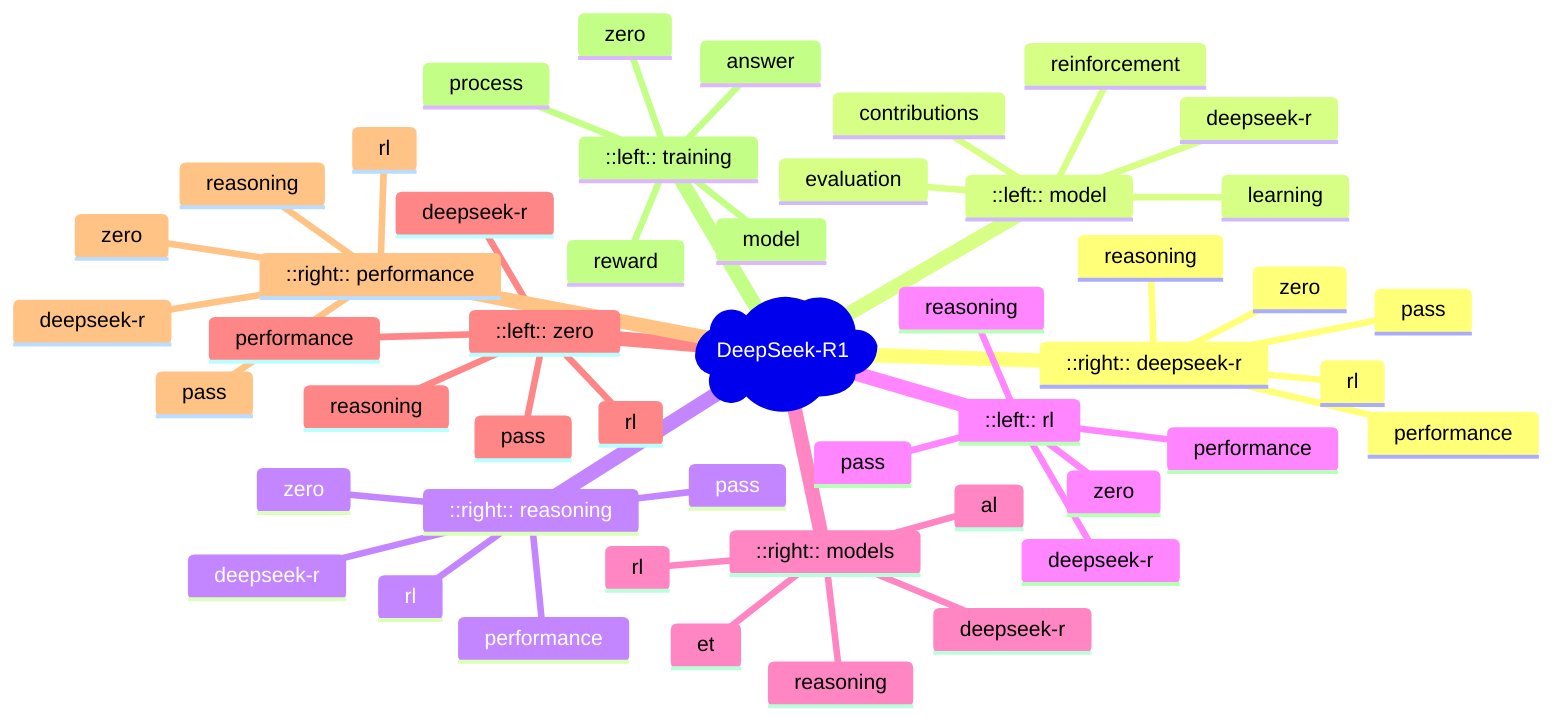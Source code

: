 mindmap
  root)DeepSeek-R1(
    ::right:: deepseek-r
      reasoning
      zero
      pass
      rl
      performance
    ::left:: model
      reinforcement
      learning
      deepseek-r
      evaluation
      contributions
    ::right:: reasoning
      deepseek-r
      zero
      pass
      rl
      performance
    ::left:: rl
      deepseek-r
      reasoning
      zero
      pass
      performance
    ::right:: models
      reasoning
      et
      al
      rl
      deepseek-r
    ::left:: zero
      deepseek-r
      reasoning
      pass
      rl
      performance
    ::right:: performance
      deepseek-r
      reasoning
      zero
      pass
      rl
    ::left:: training
      model
      process
      zero
      reward
      answer